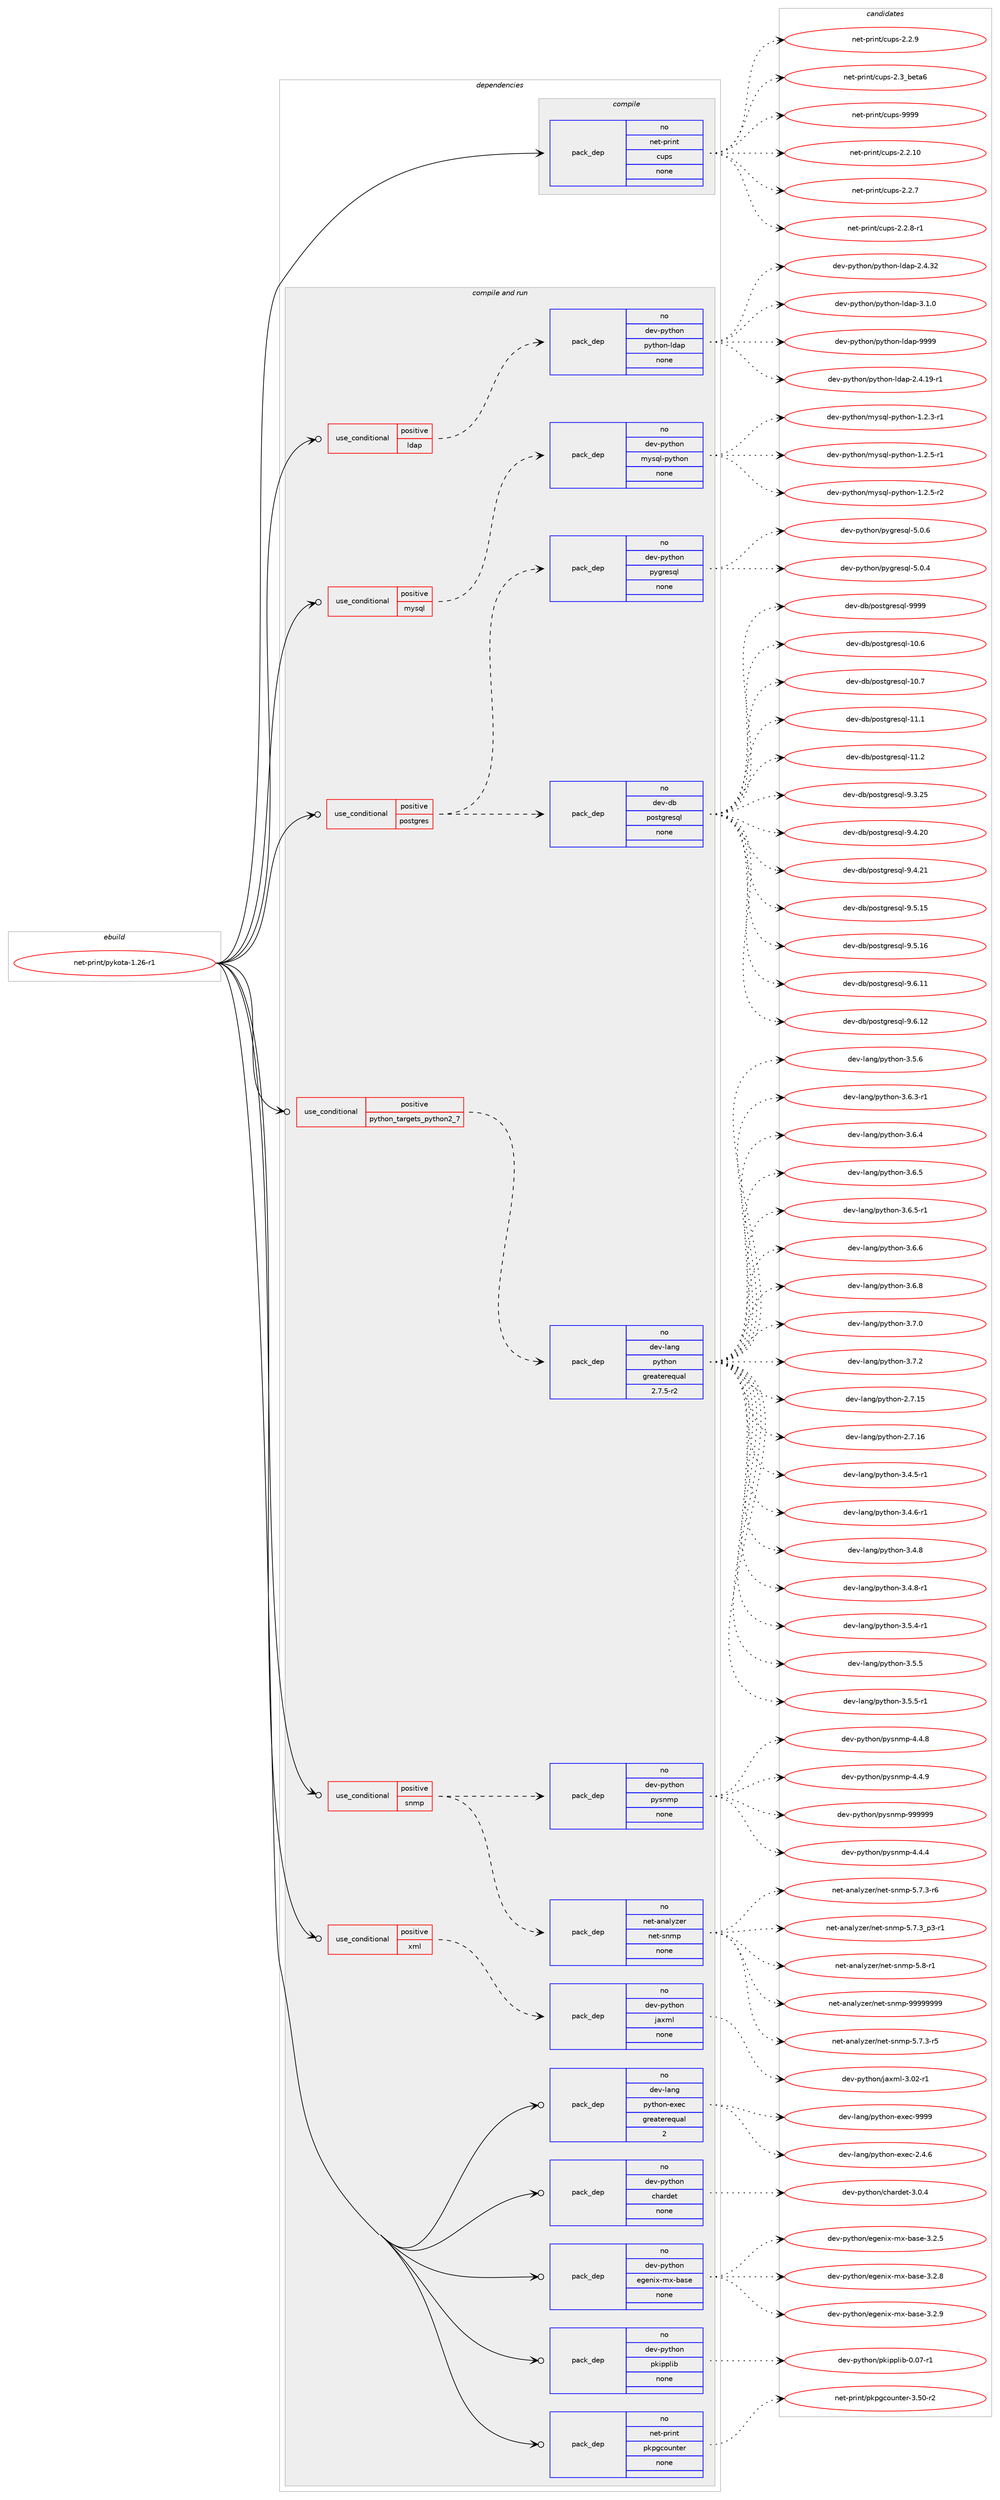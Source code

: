 digraph prolog {

# *************
# Graph options
# *************

newrank=true;
concentrate=true;
compound=true;
graph [rankdir=LR,fontname=Helvetica,fontsize=10,ranksep=1.5];#, ranksep=2.5, nodesep=0.2];
edge  [arrowhead=vee];
node  [fontname=Helvetica,fontsize=10];

# **********
# The ebuild
# **********

subgraph cluster_leftcol {
color=gray;
rank=same;
label=<<i>ebuild</i>>;
id [label="net-print/pykota-1.26-r1", color=red, width=4, href="../net-print/pykota-1.26-r1.svg"];
}

# ****************
# The dependencies
# ****************

subgraph cluster_midcol {
color=gray;
label=<<i>dependencies</i>>;
subgraph cluster_compile {
fillcolor="#eeeeee";
style=filled;
label=<<i>compile</i>>;
subgraph pack1199487 {
dependency1677352 [label=<<TABLE BORDER="0" CELLBORDER="1" CELLSPACING="0" CELLPADDING="4" WIDTH="220"><TR><TD ROWSPAN="6" CELLPADDING="30">pack_dep</TD></TR><TR><TD WIDTH="110">no</TD></TR><TR><TD>net-print</TD></TR><TR><TD>cups</TD></TR><TR><TD>none</TD></TR><TR><TD></TD></TR></TABLE>>, shape=none, color=blue];
}
id:e -> dependency1677352:w [weight=20,style="solid",arrowhead="vee"];
}
subgraph cluster_compileandrun {
fillcolor="#eeeeee";
style=filled;
label=<<i>compile and run</i>>;
subgraph cond450442 {
dependency1677353 [label=<<TABLE BORDER="0" CELLBORDER="1" CELLSPACING="0" CELLPADDING="4"><TR><TD ROWSPAN="3" CELLPADDING="10">use_conditional</TD></TR><TR><TD>positive</TD></TR><TR><TD>ldap</TD></TR></TABLE>>, shape=none, color=red];
subgraph pack1199488 {
dependency1677354 [label=<<TABLE BORDER="0" CELLBORDER="1" CELLSPACING="0" CELLPADDING="4" WIDTH="220"><TR><TD ROWSPAN="6" CELLPADDING="30">pack_dep</TD></TR><TR><TD WIDTH="110">no</TD></TR><TR><TD>dev-python</TD></TR><TR><TD>python-ldap</TD></TR><TR><TD>none</TD></TR><TR><TD></TD></TR></TABLE>>, shape=none, color=blue];
}
dependency1677353:e -> dependency1677354:w [weight=20,style="dashed",arrowhead="vee"];
}
id:e -> dependency1677353:w [weight=20,style="solid",arrowhead="odotvee"];
subgraph cond450443 {
dependency1677355 [label=<<TABLE BORDER="0" CELLBORDER="1" CELLSPACING="0" CELLPADDING="4"><TR><TD ROWSPAN="3" CELLPADDING="10">use_conditional</TD></TR><TR><TD>positive</TD></TR><TR><TD>mysql</TD></TR></TABLE>>, shape=none, color=red];
subgraph pack1199489 {
dependency1677356 [label=<<TABLE BORDER="0" CELLBORDER="1" CELLSPACING="0" CELLPADDING="4" WIDTH="220"><TR><TD ROWSPAN="6" CELLPADDING="30">pack_dep</TD></TR><TR><TD WIDTH="110">no</TD></TR><TR><TD>dev-python</TD></TR><TR><TD>mysql-python</TD></TR><TR><TD>none</TD></TR><TR><TD></TD></TR></TABLE>>, shape=none, color=blue];
}
dependency1677355:e -> dependency1677356:w [weight=20,style="dashed",arrowhead="vee"];
}
id:e -> dependency1677355:w [weight=20,style="solid",arrowhead="odotvee"];
subgraph cond450444 {
dependency1677357 [label=<<TABLE BORDER="0" CELLBORDER="1" CELLSPACING="0" CELLPADDING="4"><TR><TD ROWSPAN="3" CELLPADDING="10">use_conditional</TD></TR><TR><TD>positive</TD></TR><TR><TD>postgres</TD></TR></TABLE>>, shape=none, color=red];
subgraph pack1199490 {
dependency1677358 [label=<<TABLE BORDER="0" CELLBORDER="1" CELLSPACING="0" CELLPADDING="4" WIDTH="220"><TR><TD ROWSPAN="6" CELLPADDING="30">pack_dep</TD></TR><TR><TD WIDTH="110">no</TD></TR><TR><TD>dev-db</TD></TR><TR><TD>postgresql</TD></TR><TR><TD>none</TD></TR><TR><TD></TD></TR></TABLE>>, shape=none, color=blue];
}
dependency1677357:e -> dependency1677358:w [weight=20,style="dashed",arrowhead="vee"];
subgraph pack1199491 {
dependency1677359 [label=<<TABLE BORDER="0" CELLBORDER="1" CELLSPACING="0" CELLPADDING="4" WIDTH="220"><TR><TD ROWSPAN="6" CELLPADDING="30">pack_dep</TD></TR><TR><TD WIDTH="110">no</TD></TR><TR><TD>dev-python</TD></TR><TR><TD>pygresql</TD></TR><TR><TD>none</TD></TR><TR><TD></TD></TR></TABLE>>, shape=none, color=blue];
}
dependency1677357:e -> dependency1677359:w [weight=20,style="dashed",arrowhead="vee"];
}
id:e -> dependency1677357:w [weight=20,style="solid",arrowhead="odotvee"];
subgraph cond450445 {
dependency1677360 [label=<<TABLE BORDER="0" CELLBORDER="1" CELLSPACING="0" CELLPADDING="4"><TR><TD ROWSPAN="3" CELLPADDING="10">use_conditional</TD></TR><TR><TD>positive</TD></TR><TR><TD>python_targets_python2_7</TD></TR></TABLE>>, shape=none, color=red];
subgraph pack1199492 {
dependency1677361 [label=<<TABLE BORDER="0" CELLBORDER="1" CELLSPACING="0" CELLPADDING="4" WIDTH="220"><TR><TD ROWSPAN="6" CELLPADDING="30">pack_dep</TD></TR><TR><TD WIDTH="110">no</TD></TR><TR><TD>dev-lang</TD></TR><TR><TD>python</TD></TR><TR><TD>greaterequal</TD></TR><TR><TD>2.7.5-r2</TD></TR></TABLE>>, shape=none, color=blue];
}
dependency1677360:e -> dependency1677361:w [weight=20,style="dashed",arrowhead="vee"];
}
id:e -> dependency1677360:w [weight=20,style="solid",arrowhead="odotvee"];
subgraph cond450446 {
dependency1677362 [label=<<TABLE BORDER="0" CELLBORDER="1" CELLSPACING="0" CELLPADDING="4"><TR><TD ROWSPAN="3" CELLPADDING="10">use_conditional</TD></TR><TR><TD>positive</TD></TR><TR><TD>snmp</TD></TR></TABLE>>, shape=none, color=red];
subgraph pack1199493 {
dependency1677363 [label=<<TABLE BORDER="0" CELLBORDER="1" CELLSPACING="0" CELLPADDING="4" WIDTH="220"><TR><TD ROWSPAN="6" CELLPADDING="30">pack_dep</TD></TR><TR><TD WIDTH="110">no</TD></TR><TR><TD>net-analyzer</TD></TR><TR><TD>net-snmp</TD></TR><TR><TD>none</TD></TR><TR><TD></TD></TR></TABLE>>, shape=none, color=blue];
}
dependency1677362:e -> dependency1677363:w [weight=20,style="dashed",arrowhead="vee"];
subgraph pack1199494 {
dependency1677364 [label=<<TABLE BORDER="0" CELLBORDER="1" CELLSPACING="0" CELLPADDING="4" WIDTH="220"><TR><TD ROWSPAN="6" CELLPADDING="30">pack_dep</TD></TR><TR><TD WIDTH="110">no</TD></TR><TR><TD>dev-python</TD></TR><TR><TD>pysnmp</TD></TR><TR><TD>none</TD></TR><TR><TD></TD></TR></TABLE>>, shape=none, color=blue];
}
dependency1677362:e -> dependency1677364:w [weight=20,style="dashed",arrowhead="vee"];
}
id:e -> dependency1677362:w [weight=20,style="solid",arrowhead="odotvee"];
subgraph cond450447 {
dependency1677365 [label=<<TABLE BORDER="0" CELLBORDER="1" CELLSPACING="0" CELLPADDING="4"><TR><TD ROWSPAN="3" CELLPADDING="10">use_conditional</TD></TR><TR><TD>positive</TD></TR><TR><TD>xml</TD></TR></TABLE>>, shape=none, color=red];
subgraph pack1199495 {
dependency1677366 [label=<<TABLE BORDER="0" CELLBORDER="1" CELLSPACING="0" CELLPADDING="4" WIDTH="220"><TR><TD ROWSPAN="6" CELLPADDING="30">pack_dep</TD></TR><TR><TD WIDTH="110">no</TD></TR><TR><TD>dev-python</TD></TR><TR><TD>jaxml</TD></TR><TR><TD>none</TD></TR><TR><TD></TD></TR></TABLE>>, shape=none, color=blue];
}
dependency1677365:e -> dependency1677366:w [weight=20,style="dashed",arrowhead="vee"];
}
id:e -> dependency1677365:w [weight=20,style="solid",arrowhead="odotvee"];
subgraph pack1199496 {
dependency1677367 [label=<<TABLE BORDER="0" CELLBORDER="1" CELLSPACING="0" CELLPADDING="4" WIDTH="220"><TR><TD ROWSPAN="6" CELLPADDING="30">pack_dep</TD></TR><TR><TD WIDTH="110">no</TD></TR><TR><TD>dev-lang</TD></TR><TR><TD>python-exec</TD></TR><TR><TD>greaterequal</TD></TR><TR><TD>2</TD></TR></TABLE>>, shape=none, color=blue];
}
id:e -> dependency1677367:w [weight=20,style="solid",arrowhead="odotvee"];
subgraph pack1199497 {
dependency1677368 [label=<<TABLE BORDER="0" CELLBORDER="1" CELLSPACING="0" CELLPADDING="4" WIDTH="220"><TR><TD ROWSPAN="6" CELLPADDING="30">pack_dep</TD></TR><TR><TD WIDTH="110">no</TD></TR><TR><TD>dev-python</TD></TR><TR><TD>chardet</TD></TR><TR><TD>none</TD></TR><TR><TD></TD></TR></TABLE>>, shape=none, color=blue];
}
id:e -> dependency1677368:w [weight=20,style="solid",arrowhead="odotvee"];
subgraph pack1199498 {
dependency1677369 [label=<<TABLE BORDER="0" CELLBORDER="1" CELLSPACING="0" CELLPADDING="4" WIDTH="220"><TR><TD ROWSPAN="6" CELLPADDING="30">pack_dep</TD></TR><TR><TD WIDTH="110">no</TD></TR><TR><TD>dev-python</TD></TR><TR><TD>egenix-mx-base</TD></TR><TR><TD>none</TD></TR><TR><TD></TD></TR></TABLE>>, shape=none, color=blue];
}
id:e -> dependency1677369:w [weight=20,style="solid",arrowhead="odotvee"];
subgraph pack1199499 {
dependency1677370 [label=<<TABLE BORDER="0" CELLBORDER="1" CELLSPACING="0" CELLPADDING="4" WIDTH="220"><TR><TD ROWSPAN="6" CELLPADDING="30">pack_dep</TD></TR><TR><TD WIDTH="110">no</TD></TR><TR><TD>dev-python</TD></TR><TR><TD>pkipplib</TD></TR><TR><TD>none</TD></TR><TR><TD></TD></TR></TABLE>>, shape=none, color=blue];
}
id:e -> dependency1677370:w [weight=20,style="solid",arrowhead="odotvee"];
subgraph pack1199500 {
dependency1677371 [label=<<TABLE BORDER="0" CELLBORDER="1" CELLSPACING="0" CELLPADDING="4" WIDTH="220"><TR><TD ROWSPAN="6" CELLPADDING="30">pack_dep</TD></TR><TR><TD WIDTH="110">no</TD></TR><TR><TD>net-print</TD></TR><TR><TD>pkpgcounter</TD></TR><TR><TD>none</TD></TR><TR><TD></TD></TR></TABLE>>, shape=none, color=blue];
}
id:e -> dependency1677371:w [weight=20,style="solid",arrowhead="odotvee"];
}
subgraph cluster_run {
fillcolor="#eeeeee";
style=filled;
label=<<i>run</i>>;
}
}

# **************
# The candidates
# **************

subgraph cluster_choices {
rank=same;
color=gray;
label=<<i>candidates</i>>;

subgraph choice1199487 {
color=black;
nodesep=1;
choice11010111645112114105110116479911711211545504650464948 [label="net-print/cups-2.2.10", color=red, width=4,href="../net-print/cups-2.2.10.svg"];
choice110101116451121141051101164799117112115455046504655 [label="net-print/cups-2.2.7", color=red, width=4,href="../net-print/cups-2.2.7.svg"];
choice1101011164511211410511011647991171121154550465046564511449 [label="net-print/cups-2.2.8-r1", color=red, width=4,href="../net-print/cups-2.2.8-r1.svg"];
choice110101116451121141051101164799117112115455046504657 [label="net-print/cups-2.2.9", color=red, width=4,href="../net-print/cups-2.2.9.svg"];
choice1101011164511211410511011647991171121154550465195981011169754 [label="net-print/cups-2.3_beta6", color=red, width=4,href="../net-print/cups-2.3_beta6.svg"];
choice1101011164511211410511011647991171121154557575757 [label="net-print/cups-9999", color=red, width=4,href="../net-print/cups-9999.svg"];
dependency1677352:e -> choice11010111645112114105110116479911711211545504650464948:w [style=dotted,weight="100"];
dependency1677352:e -> choice110101116451121141051101164799117112115455046504655:w [style=dotted,weight="100"];
dependency1677352:e -> choice1101011164511211410511011647991171121154550465046564511449:w [style=dotted,weight="100"];
dependency1677352:e -> choice110101116451121141051101164799117112115455046504657:w [style=dotted,weight="100"];
dependency1677352:e -> choice1101011164511211410511011647991171121154550465195981011169754:w [style=dotted,weight="100"];
dependency1677352:e -> choice1101011164511211410511011647991171121154557575757:w [style=dotted,weight="100"];
}
subgraph choice1199488 {
color=black;
nodesep=1;
choice10010111845112121116104111110471121211161041111104510810097112455046524649574511449 [label="dev-python/python-ldap-2.4.19-r1", color=red, width=4,href="../dev-python/python-ldap-2.4.19-r1.svg"];
choice1001011184511212111610411111047112121116104111110451081009711245504652465150 [label="dev-python/python-ldap-2.4.32", color=red, width=4,href="../dev-python/python-ldap-2.4.32.svg"];
choice10010111845112121116104111110471121211161041111104510810097112455146494648 [label="dev-python/python-ldap-3.1.0", color=red, width=4,href="../dev-python/python-ldap-3.1.0.svg"];
choice100101118451121211161041111104711212111610411111045108100971124557575757 [label="dev-python/python-ldap-9999", color=red, width=4,href="../dev-python/python-ldap-9999.svg"];
dependency1677354:e -> choice10010111845112121116104111110471121211161041111104510810097112455046524649574511449:w [style=dotted,weight="100"];
dependency1677354:e -> choice1001011184511212111610411111047112121116104111110451081009711245504652465150:w [style=dotted,weight="100"];
dependency1677354:e -> choice10010111845112121116104111110471121211161041111104510810097112455146494648:w [style=dotted,weight="100"];
dependency1677354:e -> choice100101118451121211161041111104711212111610411111045108100971124557575757:w [style=dotted,weight="100"];
}
subgraph choice1199489 {
color=black;
nodesep=1;
choice1001011184511212111610411111047109121115113108451121211161041111104549465046514511449 [label="dev-python/mysql-python-1.2.3-r1", color=red, width=4,href="../dev-python/mysql-python-1.2.3-r1.svg"];
choice1001011184511212111610411111047109121115113108451121211161041111104549465046534511449 [label="dev-python/mysql-python-1.2.5-r1", color=red, width=4,href="../dev-python/mysql-python-1.2.5-r1.svg"];
choice1001011184511212111610411111047109121115113108451121211161041111104549465046534511450 [label="dev-python/mysql-python-1.2.5-r2", color=red, width=4,href="../dev-python/mysql-python-1.2.5-r2.svg"];
dependency1677356:e -> choice1001011184511212111610411111047109121115113108451121211161041111104549465046514511449:w [style=dotted,weight="100"];
dependency1677356:e -> choice1001011184511212111610411111047109121115113108451121211161041111104549465046534511449:w [style=dotted,weight="100"];
dependency1677356:e -> choice1001011184511212111610411111047109121115113108451121211161041111104549465046534511450:w [style=dotted,weight="100"];
}
subgraph choice1199490 {
color=black;
nodesep=1;
choice1001011184510098471121111151161031141011151131084549484654 [label="dev-db/postgresql-10.6", color=red, width=4,href="../dev-db/postgresql-10.6.svg"];
choice1001011184510098471121111151161031141011151131084549484655 [label="dev-db/postgresql-10.7", color=red, width=4,href="../dev-db/postgresql-10.7.svg"];
choice1001011184510098471121111151161031141011151131084549494649 [label="dev-db/postgresql-11.1", color=red, width=4,href="../dev-db/postgresql-11.1.svg"];
choice1001011184510098471121111151161031141011151131084549494650 [label="dev-db/postgresql-11.2", color=red, width=4,href="../dev-db/postgresql-11.2.svg"];
choice10010111845100984711211111511610311410111511310845574651465053 [label="dev-db/postgresql-9.3.25", color=red, width=4,href="../dev-db/postgresql-9.3.25.svg"];
choice10010111845100984711211111511610311410111511310845574652465048 [label="dev-db/postgresql-9.4.20", color=red, width=4,href="../dev-db/postgresql-9.4.20.svg"];
choice10010111845100984711211111511610311410111511310845574652465049 [label="dev-db/postgresql-9.4.21", color=red, width=4,href="../dev-db/postgresql-9.4.21.svg"];
choice10010111845100984711211111511610311410111511310845574653464953 [label="dev-db/postgresql-9.5.15", color=red, width=4,href="../dev-db/postgresql-9.5.15.svg"];
choice10010111845100984711211111511610311410111511310845574653464954 [label="dev-db/postgresql-9.5.16", color=red, width=4,href="../dev-db/postgresql-9.5.16.svg"];
choice10010111845100984711211111511610311410111511310845574654464949 [label="dev-db/postgresql-9.6.11", color=red, width=4,href="../dev-db/postgresql-9.6.11.svg"];
choice10010111845100984711211111511610311410111511310845574654464950 [label="dev-db/postgresql-9.6.12", color=red, width=4,href="../dev-db/postgresql-9.6.12.svg"];
choice1001011184510098471121111151161031141011151131084557575757 [label="dev-db/postgresql-9999", color=red, width=4,href="../dev-db/postgresql-9999.svg"];
dependency1677358:e -> choice1001011184510098471121111151161031141011151131084549484654:w [style=dotted,weight="100"];
dependency1677358:e -> choice1001011184510098471121111151161031141011151131084549484655:w [style=dotted,weight="100"];
dependency1677358:e -> choice1001011184510098471121111151161031141011151131084549494649:w [style=dotted,weight="100"];
dependency1677358:e -> choice1001011184510098471121111151161031141011151131084549494650:w [style=dotted,weight="100"];
dependency1677358:e -> choice10010111845100984711211111511610311410111511310845574651465053:w [style=dotted,weight="100"];
dependency1677358:e -> choice10010111845100984711211111511610311410111511310845574652465048:w [style=dotted,weight="100"];
dependency1677358:e -> choice10010111845100984711211111511610311410111511310845574652465049:w [style=dotted,weight="100"];
dependency1677358:e -> choice10010111845100984711211111511610311410111511310845574653464953:w [style=dotted,weight="100"];
dependency1677358:e -> choice10010111845100984711211111511610311410111511310845574653464954:w [style=dotted,weight="100"];
dependency1677358:e -> choice10010111845100984711211111511610311410111511310845574654464949:w [style=dotted,weight="100"];
dependency1677358:e -> choice10010111845100984711211111511610311410111511310845574654464950:w [style=dotted,weight="100"];
dependency1677358:e -> choice1001011184510098471121111151161031141011151131084557575757:w [style=dotted,weight="100"];
}
subgraph choice1199491 {
color=black;
nodesep=1;
choice1001011184511212111610411111047112121103114101115113108455346484652 [label="dev-python/pygresql-5.0.4", color=red, width=4,href="../dev-python/pygresql-5.0.4.svg"];
choice1001011184511212111610411111047112121103114101115113108455346484654 [label="dev-python/pygresql-5.0.6", color=red, width=4,href="../dev-python/pygresql-5.0.6.svg"];
dependency1677359:e -> choice1001011184511212111610411111047112121103114101115113108455346484652:w [style=dotted,weight="100"];
dependency1677359:e -> choice1001011184511212111610411111047112121103114101115113108455346484654:w [style=dotted,weight="100"];
}
subgraph choice1199492 {
color=black;
nodesep=1;
choice10010111845108971101034711212111610411111045504655464953 [label="dev-lang/python-2.7.15", color=red, width=4,href="../dev-lang/python-2.7.15.svg"];
choice10010111845108971101034711212111610411111045504655464954 [label="dev-lang/python-2.7.16", color=red, width=4,href="../dev-lang/python-2.7.16.svg"];
choice1001011184510897110103471121211161041111104551465246534511449 [label="dev-lang/python-3.4.5-r1", color=red, width=4,href="../dev-lang/python-3.4.5-r1.svg"];
choice1001011184510897110103471121211161041111104551465246544511449 [label="dev-lang/python-3.4.6-r1", color=red, width=4,href="../dev-lang/python-3.4.6-r1.svg"];
choice100101118451089711010347112121116104111110455146524656 [label="dev-lang/python-3.4.8", color=red, width=4,href="../dev-lang/python-3.4.8.svg"];
choice1001011184510897110103471121211161041111104551465246564511449 [label="dev-lang/python-3.4.8-r1", color=red, width=4,href="../dev-lang/python-3.4.8-r1.svg"];
choice1001011184510897110103471121211161041111104551465346524511449 [label="dev-lang/python-3.5.4-r1", color=red, width=4,href="../dev-lang/python-3.5.4-r1.svg"];
choice100101118451089711010347112121116104111110455146534653 [label="dev-lang/python-3.5.5", color=red, width=4,href="../dev-lang/python-3.5.5.svg"];
choice1001011184510897110103471121211161041111104551465346534511449 [label="dev-lang/python-3.5.5-r1", color=red, width=4,href="../dev-lang/python-3.5.5-r1.svg"];
choice100101118451089711010347112121116104111110455146534654 [label="dev-lang/python-3.5.6", color=red, width=4,href="../dev-lang/python-3.5.6.svg"];
choice1001011184510897110103471121211161041111104551465446514511449 [label="dev-lang/python-3.6.3-r1", color=red, width=4,href="../dev-lang/python-3.6.3-r1.svg"];
choice100101118451089711010347112121116104111110455146544652 [label="dev-lang/python-3.6.4", color=red, width=4,href="../dev-lang/python-3.6.4.svg"];
choice100101118451089711010347112121116104111110455146544653 [label="dev-lang/python-3.6.5", color=red, width=4,href="../dev-lang/python-3.6.5.svg"];
choice1001011184510897110103471121211161041111104551465446534511449 [label="dev-lang/python-3.6.5-r1", color=red, width=4,href="../dev-lang/python-3.6.5-r1.svg"];
choice100101118451089711010347112121116104111110455146544654 [label="dev-lang/python-3.6.6", color=red, width=4,href="../dev-lang/python-3.6.6.svg"];
choice100101118451089711010347112121116104111110455146544656 [label="dev-lang/python-3.6.8", color=red, width=4,href="../dev-lang/python-3.6.8.svg"];
choice100101118451089711010347112121116104111110455146554648 [label="dev-lang/python-3.7.0", color=red, width=4,href="../dev-lang/python-3.7.0.svg"];
choice100101118451089711010347112121116104111110455146554650 [label="dev-lang/python-3.7.2", color=red, width=4,href="../dev-lang/python-3.7.2.svg"];
dependency1677361:e -> choice10010111845108971101034711212111610411111045504655464953:w [style=dotted,weight="100"];
dependency1677361:e -> choice10010111845108971101034711212111610411111045504655464954:w [style=dotted,weight="100"];
dependency1677361:e -> choice1001011184510897110103471121211161041111104551465246534511449:w [style=dotted,weight="100"];
dependency1677361:e -> choice1001011184510897110103471121211161041111104551465246544511449:w [style=dotted,weight="100"];
dependency1677361:e -> choice100101118451089711010347112121116104111110455146524656:w [style=dotted,weight="100"];
dependency1677361:e -> choice1001011184510897110103471121211161041111104551465246564511449:w [style=dotted,weight="100"];
dependency1677361:e -> choice1001011184510897110103471121211161041111104551465346524511449:w [style=dotted,weight="100"];
dependency1677361:e -> choice100101118451089711010347112121116104111110455146534653:w [style=dotted,weight="100"];
dependency1677361:e -> choice1001011184510897110103471121211161041111104551465346534511449:w [style=dotted,weight="100"];
dependency1677361:e -> choice100101118451089711010347112121116104111110455146534654:w [style=dotted,weight="100"];
dependency1677361:e -> choice1001011184510897110103471121211161041111104551465446514511449:w [style=dotted,weight="100"];
dependency1677361:e -> choice100101118451089711010347112121116104111110455146544652:w [style=dotted,weight="100"];
dependency1677361:e -> choice100101118451089711010347112121116104111110455146544653:w [style=dotted,weight="100"];
dependency1677361:e -> choice1001011184510897110103471121211161041111104551465446534511449:w [style=dotted,weight="100"];
dependency1677361:e -> choice100101118451089711010347112121116104111110455146544654:w [style=dotted,weight="100"];
dependency1677361:e -> choice100101118451089711010347112121116104111110455146544656:w [style=dotted,weight="100"];
dependency1677361:e -> choice100101118451089711010347112121116104111110455146554648:w [style=dotted,weight="100"];
dependency1677361:e -> choice100101118451089711010347112121116104111110455146554650:w [style=dotted,weight="100"];
}
subgraph choice1199493 {
color=black;
nodesep=1;
choice11010111645971109710812112210111447110101116451151101091124553465546514511453 [label="net-analyzer/net-snmp-5.7.3-r5", color=red, width=4,href="../net-analyzer/net-snmp-5.7.3-r5.svg"];
choice11010111645971109710812112210111447110101116451151101091124553465546514511454 [label="net-analyzer/net-snmp-5.7.3-r6", color=red, width=4,href="../net-analyzer/net-snmp-5.7.3-r6.svg"];
choice110101116459711097108121122101114471101011164511511010911245534655465195112514511449 [label="net-analyzer/net-snmp-5.7.3_p3-r1", color=red, width=4,href="../net-analyzer/net-snmp-5.7.3_p3-r1.svg"];
choice1101011164597110971081211221011144711010111645115110109112455346564511449 [label="net-analyzer/net-snmp-5.8-r1", color=red, width=4,href="../net-analyzer/net-snmp-5.8-r1.svg"];
choice1101011164597110971081211221011144711010111645115110109112455757575757575757 [label="net-analyzer/net-snmp-99999999", color=red, width=4,href="../net-analyzer/net-snmp-99999999.svg"];
dependency1677363:e -> choice11010111645971109710812112210111447110101116451151101091124553465546514511453:w [style=dotted,weight="100"];
dependency1677363:e -> choice11010111645971109710812112210111447110101116451151101091124553465546514511454:w [style=dotted,weight="100"];
dependency1677363:e -> choice110101116459711097108121122101114471101011164511511010911245534655465195112514511449:w [style=dotted,weight="100"];
dependency1677363:e -> choice1101011164597110971081211221011144711010111645115110109112455346564511449:w [style=dotted,weight="100"];
dependency1677363:e -> choice1101011164597110971081211221011144711010111645115110109112455757575757575757:w [style=dotted,weight="100"];
}
subgraph choice1199494 {
color=black;
nodesep=1;
choice1001011184511212111610411111047112121115110109112455246524652 [label="dev-python/pysnmp-4.4.4", color=red, width=4,href="../dev-python/pysnmp-4.4.4.svg"];
choice1001011184511212111610411111047112121115110109112455246524656 [label="dev-python/pysnmp-4.4.8", color=red, width=4,href="../dev-python/pysnmp-4.4.8.svg"];
choice1001011184511212111610411111047112121115110109112455246524657 [label="dev-python/pysnmp-4.4.9", color=red, width=4,href="../dev-python/pysnmp-4.4.9.svg"];
choice100101118451121211161041111104711212111511010911245575757575757 [label="dev-python/pysnmp-999999", color=red, width=4,href="../dev-python/pysnmp-999999.svg"];
dependency1677364:e -> choice1001011184511212111610411111047112121115110109112455246524652:w [style=dotted,weight="100"];
dependency1677364:e -> choice1001011184511212111610411111047112121115110109112455246524656:w [style=dotted,weight="100"];
dependency1677364:e -> choice1001011184511212111610411111047112121115110109112455246524657:w [style=dotted,weight="100"];
dependency1677364:e -> choice100101118451121211161041111104711212111511010911245575757575757:w [style=dotted,weight="100"];
}
subgraph choice1199495 {
color=black;
nodesep=1;
choice10010111845112121116104111110471069712010910845514648504511449 [label="dev-python/jaxml-3.02-r1", color=red, width=4,href="../dev-python/jaxml-3.02-r1.svg"];
dependency1677366:e -> choice10010111845112121116104111110471069712010910845514648504511449:w [style=dotted,weight="100"];
}
subgraph choice1199496 {
color=black;
nodesep=1;
choice1001011184510897110103471121211161041111104510112010199455046524654 [label="dev-lang/python-exec-2.4.6", color=red, width=4,href="../dev-lang/python-exec-2.4.6.svg"];
choice10010111845108971101034711212111610411111045101120101994557575757 [label="dev-lang/python-exec-9999", color=red, width=4,href="../dev-lang/python-exec-9999.svg"];
dependency1677367:e -> choice1001011184510897110103471121211161041111104510112010199455046524654:w [style=dotted,weight="100"];
dependency1677367:e -> choice10010111845108971101034711212111610411111045101120101994557575757:w [style=dotted,weight="100"];
}
subgraph choice1199497 {
color=black;
nodesep=1;
choice10010111845112121116104111110479910497114100101116455146484652 [label="dev-python/chardet-3.0.4", color=red, width=4,href="../dev-python/chardet-3.0.4.svg"];
dependency1677368:e -> choice10010111845112121116104111110479910497114100101116455146484652:w [style=dotted,weight="100"];
}
subgraph choice1199498 {
color=black;
nodesep=1;
choice100101118451121211161041111104710110310111010512045109120459897115101455146504653 [label="dev-python/egenix-mx-base-3.2.5", color=red, width=4,href="../dev-python/egenix-mx-base-3.2.5.svg"];
choice100101118451121211161041111104710110310111010512045109120459897115101455146504656 [label="dev-python/egenix-mx-base-3.2.8", color=red, width=4,href="../dev-python/egenix-mx-base-3.2.8.svg"];
choice100101118451121211161041111104710110310111010512045109120459897115101455146504657 [label="dev-python/egenix-mx-base-3.2.9", color=red, width=4,href="../dev-python/egenix-mx-base-3.2.9.svg"];
dependency1677369:e -> choice100101118451121211161041111104710110310111010512045109120459897115101455146504653:w [style=dotted,weight="100"];
dependency1677369:e -> choice100101118451121211161041111104710110310111010512045109120459897115101455146504656:w [style=dotted,weight="100"];
dependency1677369:e -> choice100101118451121211161041111104710110310111010512045109120459897115101455146504657:w [style=dotted,weight="100"];
}
subgraph choice1199499 {
color=black;
nodesep=1;
choice10010111845112121116104111110471121071051121121081059845484648554511449 [label="dev-python/pkipplib-0.07-r1", color=red, width=4,href="../dev-python/pkipplib-0.07-r1.svg"];
dependency1677370:e -> choice10010111845112121116104111110471121071051121121081059845484648554511449:w [style=dotted,weight="100"];
}
subgraph choice1199500 {
color=black;
nodesep=1;
choice11010111645112114105110116471121071121039911111711011610111445514653484511450 [label="net-print/pkpgcounter-3.50-r2", color=red, width=4,href="../net-print/pkpgcounter-3.50-r2.svg"];
dependency1677371:e -> choice11010111645112114105110116471121071121039911111711011610111445514653484511450:w [style=dotted,weight="100"];
}
}

}
